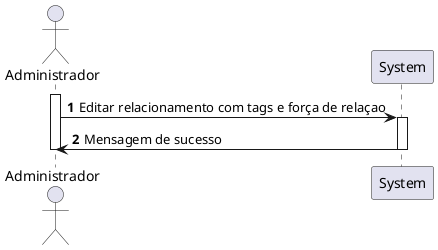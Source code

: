 @startuml
autonumber
'hide footbox

actor "Administrador" as una

activate una
una->"System": Editar relacionamento com tags e força de relaçao
activate "System"
"System"->una: Mensagem de sucesso
deactivate "System"
deactivate una
@enduml
